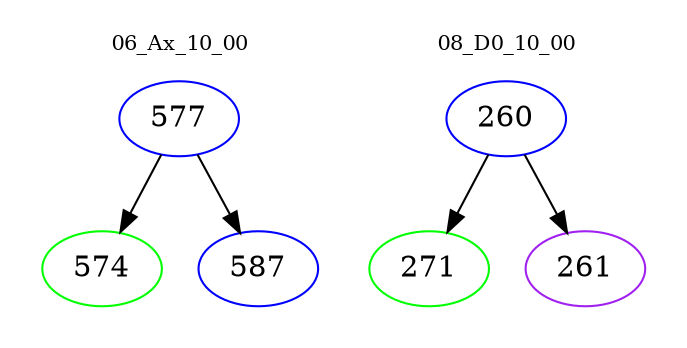 digraph{
subgraph cluster_0 {
color = white
label = "06_Ax_10_00";
fontsize=10;
T0_577 [label="577", color="blue"]
T0_577 -> T0_574 [color="black"]
T0_574 [label="574", color="green"]
T0_577 -> T0_587 [color="black"]
T0_587 [label="587", color="blue"]
}
subgraph cluster_1 {
color = white
label = "08_D0_10_00";
fontsize=10;
T1_260 [label="260", color="blue"]
T1_260 -> T1_271 [color="black"]
T1_271 [label="271", color="green"]
T1_260 -> T1_261 [color="black"]
T1_261 [label="261", color="purple"]
}
}
